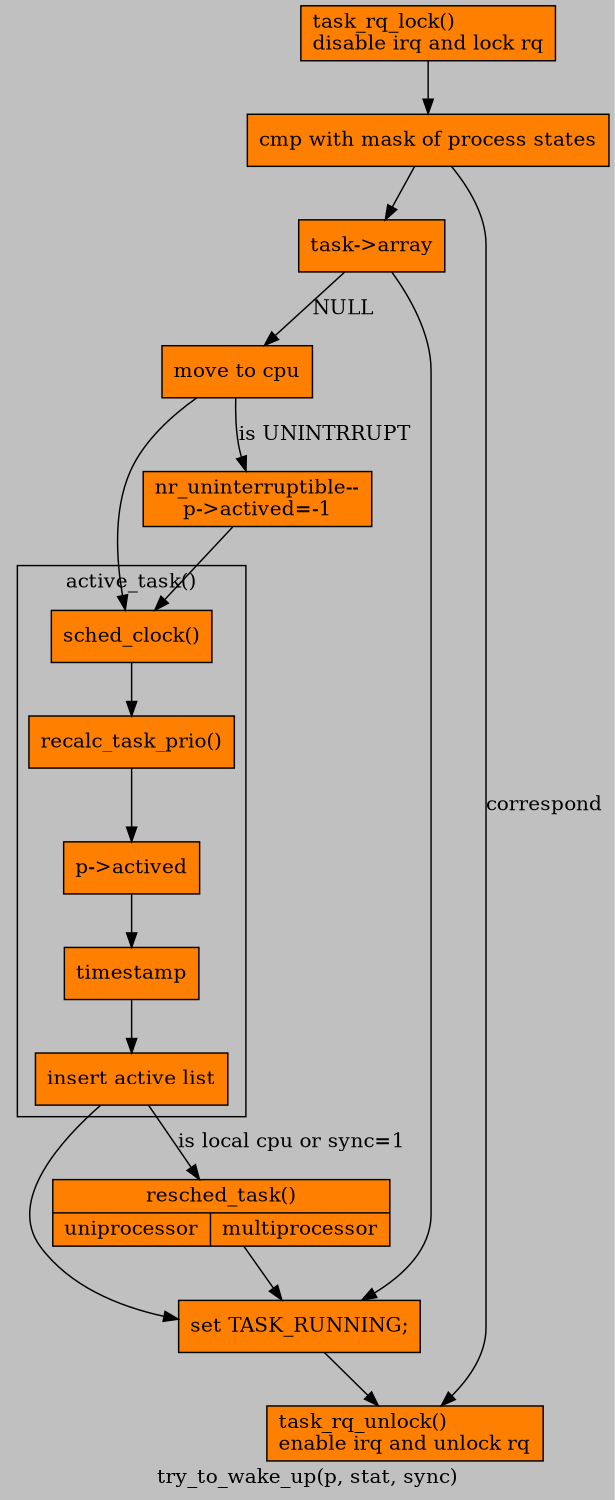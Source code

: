 digraph ulk7_try_to_wake_up{
        label="try_to_wake_up(p, stat, sync)";
        bgcolor=gray;
        size="10,10";
        ratio=filled;
        node[style=filled,shape=box,fillcolor=darkorange1];
        
        task_rq_lock[label="task_rq_lock()\ldisable irq and lock rq"];
        mask[label="cmp with mask of process states"];
        set_TASK_RUNNING[label="set TASK_RUNNING;"];
        array[label="task-\>array"];
        task_rq_unlock[label="task_rq_unlock()\lenable irq and unlock rq"];
        move_to_cpu[label="move to cpu"];
        uninterruptible[label="nr_uninterruptible--\lp-\>actived=-1"];
        resched_task[shape=record,label="{resched_task()|{uniprocessor|multiprocessor}}"];

        subgraph cluster_active_task{
                label= "active_task()";
                sched_clock[label="sched_clock()"];
                recalc_task_prio[label="recalc_task_prio()"];
                p_actived[label="p-\>actived"];
                timestamp[label="timestamp"];
                insert_active_list[label="insert active list"];

                sched_clock -> recalc_task_prio;
                recalc_task_prio -> p_actived;
                p_actived -> timestamp;
                timestamp -> insert_active_list;
                }
                

        task_rq_lock -> mask;
        mask -> task_rq_unlock[label="correspond"];
        mask -> array;
        array -> set_TASK_RUNNING;
        array -> move_to_cpu[label="NULL"];
        move_to_cpu -> uninterruptible[label="is UNINTRRUPT"];
        uninterruptible -> sched_clock;
        move_to_cpu -> sched_clock;
        insert_active_list -> resched_task[label="is local cpu or sync=1"];
        insert_active_list -> set_TASK_RUNNING;
        resched_task -> set_TASK_RUNNING;
        set_TASK_RUNNING -> task_rq_unlock;
}
